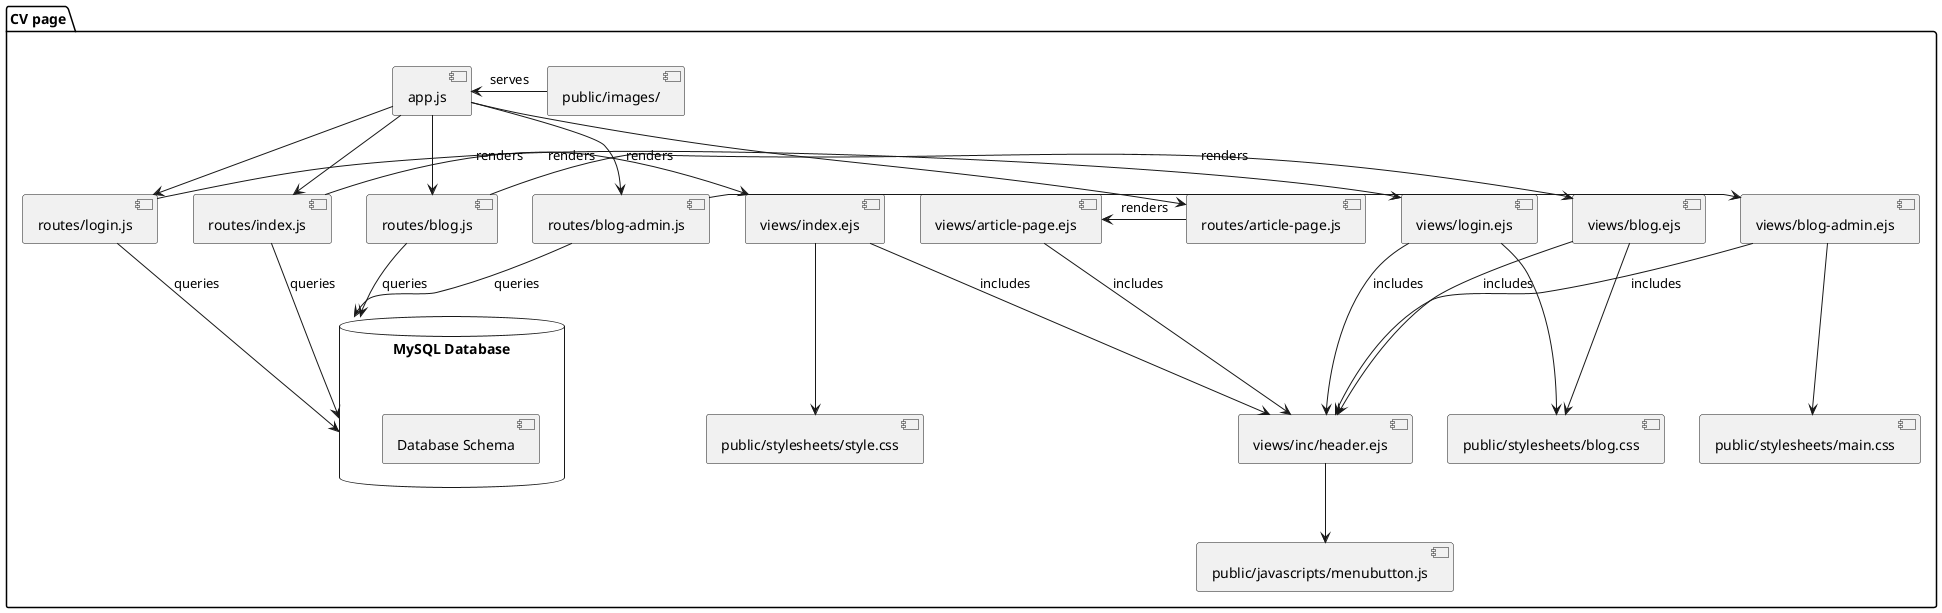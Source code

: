 @startuml

package "CV page" {
    [app.js] as App
    [routes/index.js] as IndexRoute
    [routes/blog.js] as BlogRoute
    [routes/blog-admin.js] as AdminRoute
    [routes/article-page.js] as ArticleRoute
    [routes/login.js] as LoginRoute
    [views/index.ejs] as IndexView
    [views/blog.ejs] as BlogView
    [views/blog-admin.ejs] as AdminView
    [views/article-page.ejs] as ArticleView
    [views/login.ejs] as LoginView
    [views/inc/header.ejs] as HeaderPartial
    [public/javascripts/menubutton.js] as MenuButtonJS
    [public/stylesheets/style.css] as StyleCSS
    [public/stylesheets/blog.css] as BlogCSS
    [public/stylesheets/main.css] as MainCSS
    [public/images/] as Images

    database "MySQL Database" {
        [Database Schema]
    }

    App -down-> IndexRoute
    App -down-> BlogRoute
    App -down-> AdminRoute
    App -down-> ArticleRoute
    App -down-> LoginRoute

    IndexRoute -right-> IndexView : renders
    BlogRoute -right-> BlogView : renders
    AdminRoute -right-> AdminView : renders
    ArticleRoute -right-> ArticleView : renders
    LoginRoute -right-> LoginView : renders

    IndexView -down-> HeaderPartial : includes
    BlogView -down-> HeaderPartial : includes
    AdminView -down-> HeaderPartial : includes
    ArticleView -down-> HeaderPartial : includes
    LoginView -down-> HeaderPartial : includes

    IndexView -down-> StyleCSS
    BlogView -down-> BlogCSS
    AdminView -down-> MainCSS
    LoginView -down-> BlogCSS
    HeaderPartial -down-> MenuButtonJS

    IndexRoute -down-> "MySQL Database" : queries
    BlogRoute -down-> "MySQL Database" : queries
    AdminRoute -down-> "MySQL Database" : queries
    LoginRoute -down-> "MySQL Database" : queries

    Images -left-> App : serves
}

@enduml
